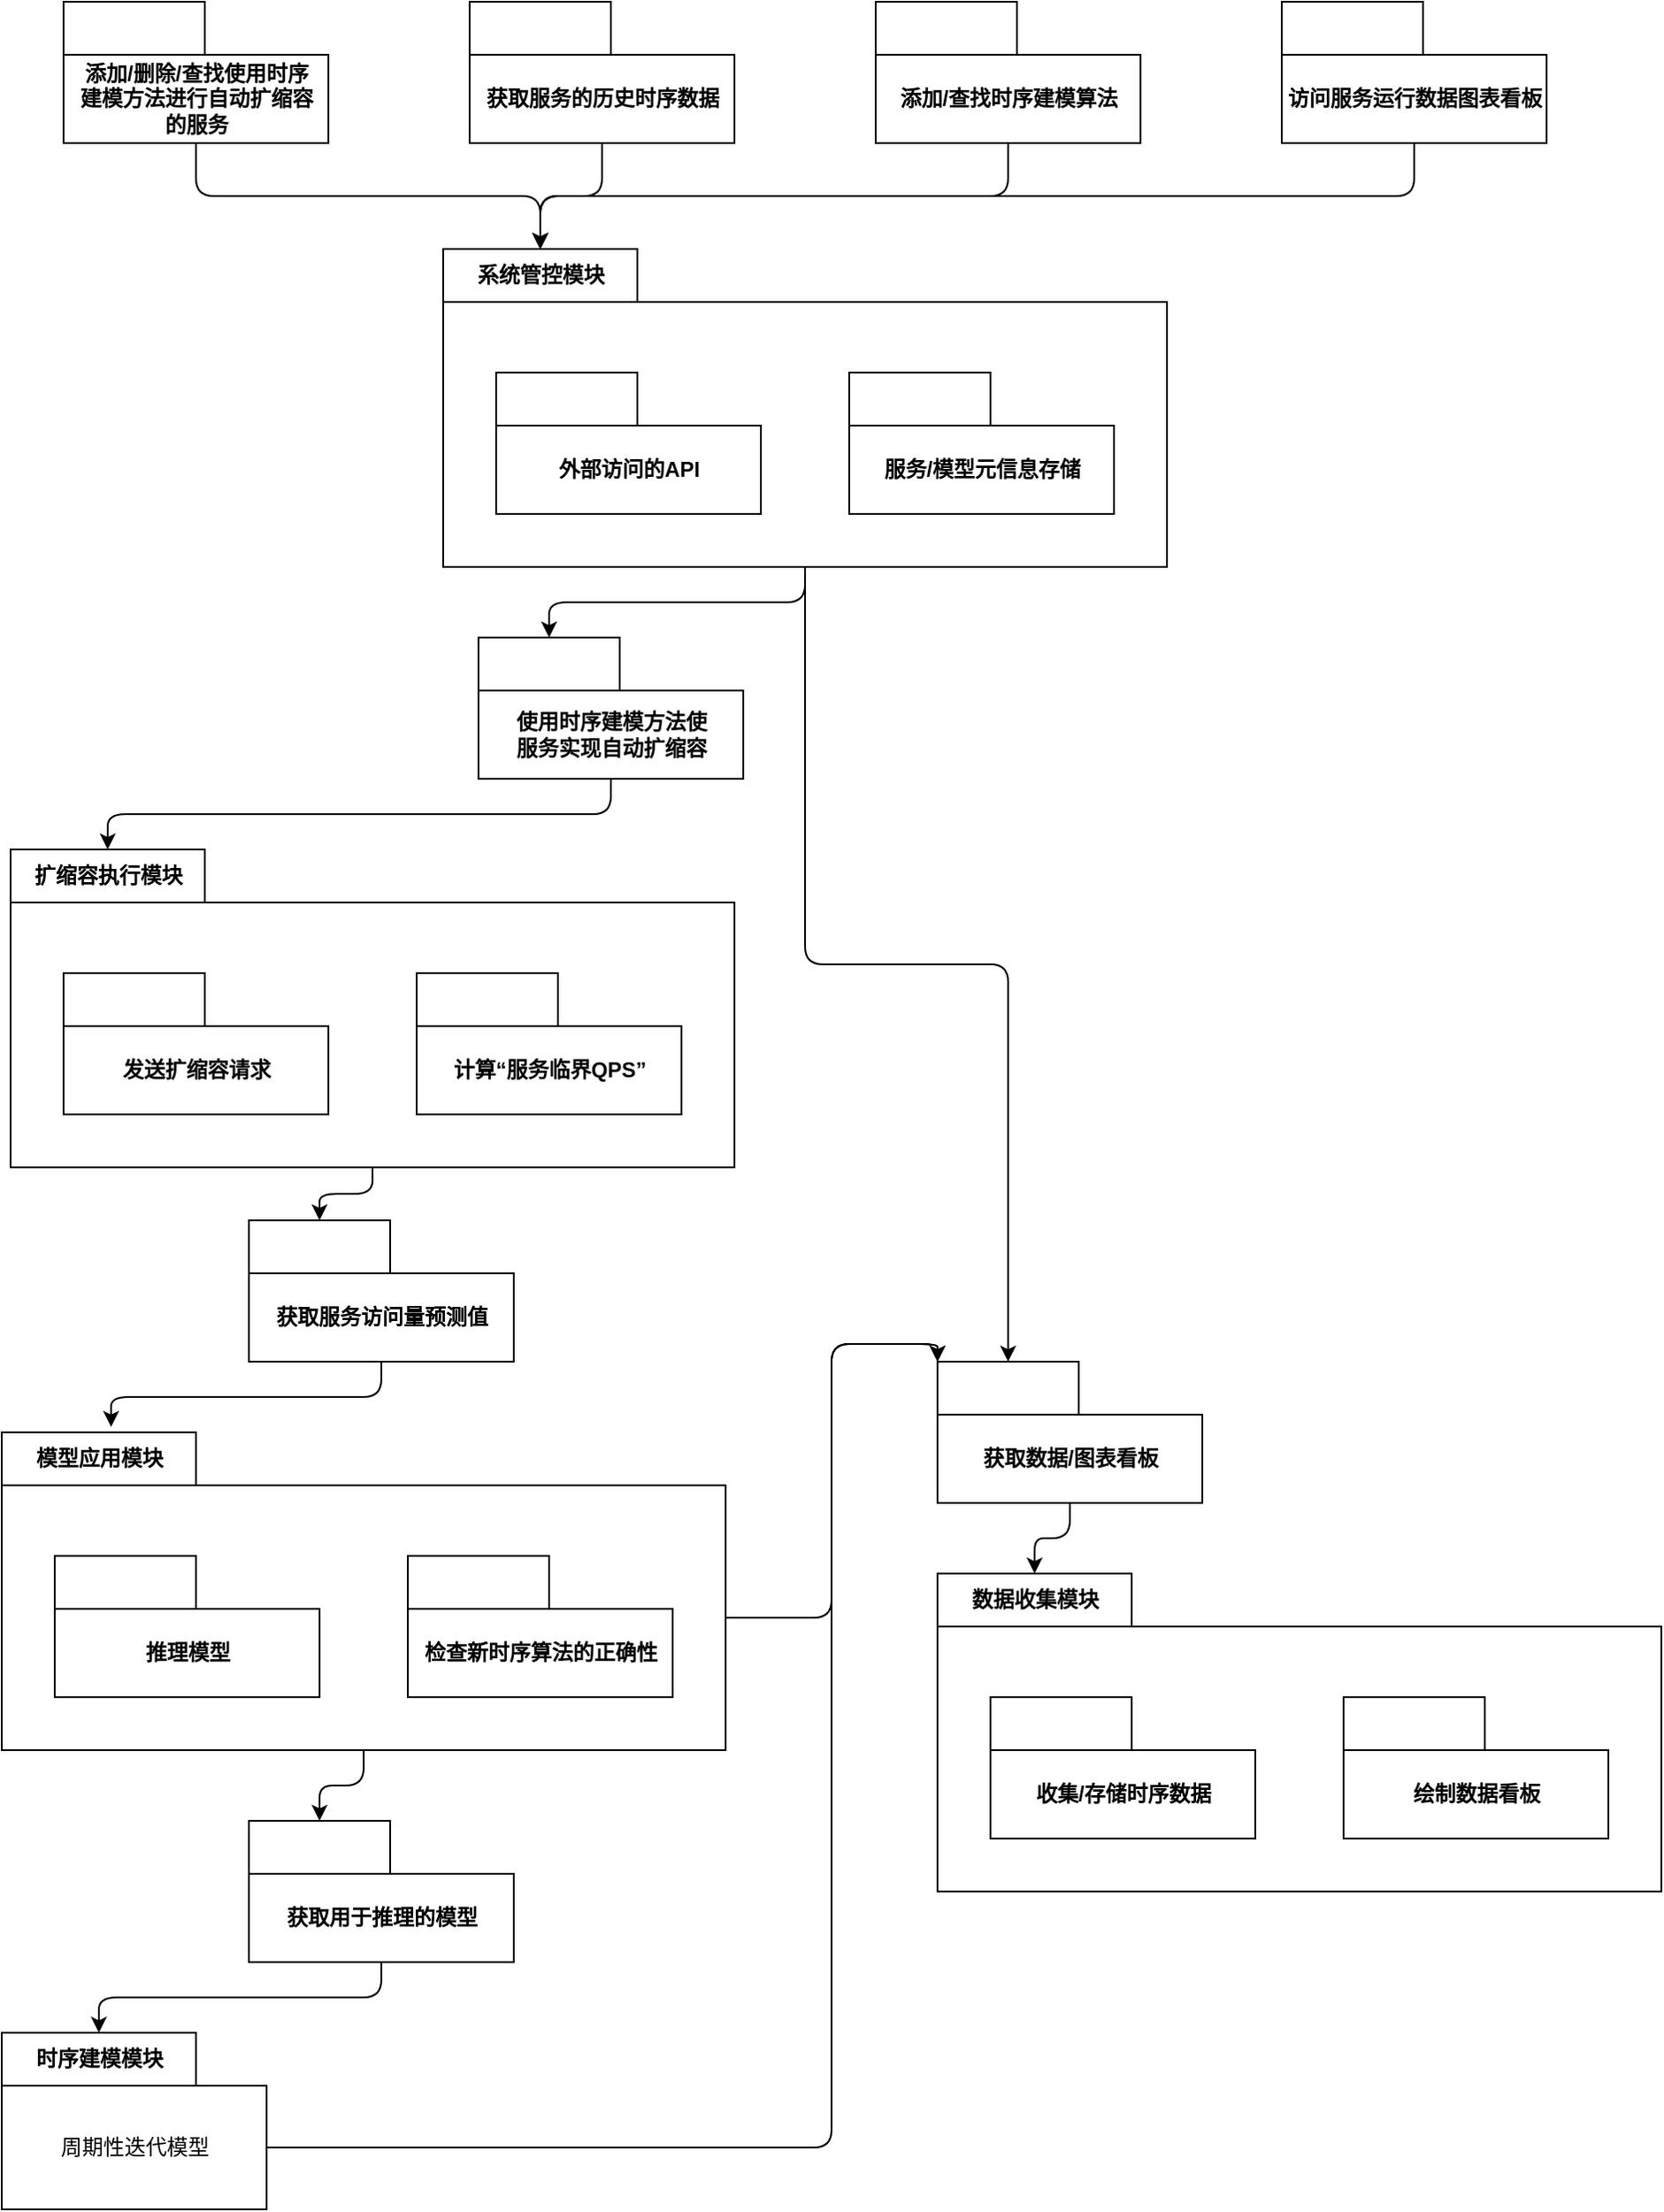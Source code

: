 <mxfile>
    <diagram id="yxtYmM1qmGjMCCmo1_RG" name="第 1 页">
        <mxGraphModel dx="1806" dy="1128" grid="1" gridSize="10" guides="1" tooltips="1" connect="1" arrows="1" fold="1" page="1" pageScale="1" pageWidth="827" pageHeight="1169" math="0" shadow="0">
            <root>
                <mxCell id="0"/>
                <mxCell id="1" parent="0"/>
                <mxCell id="42" style="edgeStyle=orthogonalEdgeStyle;html=1;exitX=0.5;exitY=1;exitDx=0;exitDy=0;exitPerimeter=0;entryX=0;entryY=0;entryDx=40;entryDy=0;entryPerimeter=0;" edge="1" parent="1" source="2" target="32">
                    <mxGeometry relative="1" as="geometry"/>
                </mxCell>
                <mxCell id="43" style="edgeStyle=orthogonalEdgeStyle;html=1;exitX=0.5;exitY=1;exitDx=0;exitDy=0;exitPerimeter=0;entryX=0;entryY=0;entryDx=40;entryDy=0;entryPerimeter=0;" edge="1" parent="1" source="2" target="41">
                    <mxGeometry relative="1" as="geometry"/>
                </mxCell>
                <mxCell id="2" value="系统管控模块" style="shape=folder;fontStyle=1;tabWidth=110;tabHeight=30;tabPosition=left;html=1;boundedLbl=1;labelInHeader=1;container=1;collapsible=0;" vertex="1" parent="1">
                    <mxGeometry x="510" y="180" width="410" height="180" as="geometry"/>
                </mxCell>
                <mxCell id="3" value="" style="html=1;strokeColor=none;resizeWidth=1;resizeHeight=1;fillColor=none;part=1;connectable=0;allowArrows=0;deletable=0;" vertex="1" parent="2">
                    <mxGeometry width="410" height="126" relative="1" as="geometry">
                        <mxPoint y="30" as="offset"/>
                    </mxGeometry>
                </mxCell>
                <mxCell id="15" value="外部访问的API" style="shape=folder;fontStyle=1;tabWidth=80;tabHeight=30;tabPosition=left;html=1;boundedLbl=1;" vertex="1" parent="2">
                    <mxGeometry x="30" y="70" width="150" height="80" as="geometry"/>
                </mxCell>
                <mxCell id="14" value="服务/模型元信息存储" style="shape=folder;fontStyle=1;tabWidth=80;tabHeight=30;tabPosition=left;html=1;boundedLbl=1;" vertex="1" parent="2">
                    <mxGeometry x="230" y="70" width="150" height="80" as="geometry"/>
                </mxCell>
                <mxCell id="60" style="edgeStyle=orthogonalEdgeStyle;html=1;exitX=0;exitY=0;exitDx=150;exitDy=65;exitPerimeter=0;entryX=0;entryY=0;entryDx=0;entryDy=0;entryPerimeter=0;" edge="1" parent="1" source="5" target="41">
                    <mxGeometry relative="1" as="geometry">
                        <Array as="points">
                            <mxPoint x="730" y="1255"/>
                            <mxPoint x="730" y="800"/>
                            <mxPoint x="790" y="800"/>
                        </Array>
                    </mxGeometry>
                </mxCell>
                <mxCell id="5" value="时序建模模块" style="shape=folder;fontStyle=1;tabWidth=110;tabHeight=30;tabPosition=left;html=1;boundedLbl=1;labelInHeader=1;container=1;collapsible=0;" vertex="1" parent="1">
                    <mxGeometry x="260" y="1190" width="150" height="100" as="geometry"/>
                </mxCell>
                <mxCell id="6" value="周期性迭代模型" style="html=1;strokeColor=none;resizeWidth=1;resizeHeight=1;fillColor=none;part=1;connectable=0;allowArrows=0;deletable=0;" vertex="1" parent="5">
                    <mxGeometry width="150" height="70" relative="1" as="geometry">
                        <mxPoint y="30" as="offset"/>
                    </mxGeometry>
                </mxCell>
                <mxCell id="50" style="edgeStyle=orthogonalEdgeStyle;html=1;exitX=0.5;exitY=1;exitDx=0;exitDy=0;exitPerimeter=0;entryX=0;entryY=0;entryDx=40;entryDy=0;entryPerimeter=0;" edge="1" parent="1" source="17" target="47">
                    <mxGeometry relative="1" as="geometry"/>
                </mxCell>
                <mxCell id="17" value="扩缩容执行模块" style="shape=folder;fontStyle=1;tabWidth=110;tabHeight=30;tabPosition=left;html=1;boundedLbl=1;labelInHeader=1;container=1;collapsible=0;" vertex="1" parent="1">
                    <mxGeometry x="265" y="520" width="410" height="180" as="geometry"/>
                </mxCell>
                <mxCell id="18" value="" style="html=1;strokeColor=none;resizeWidth=1;resizeHeight=1;fillColor=none;part=1;connectable=0;allowArrows=0;deletable=0;" vertex="1" parent="17">
                    <mxGeometry width="410" height="126" relative="1" as="geometry">
                        <mxPoint y="30" as="offset"/>
                    </mxGeometry>
                </mxCell>
                <mxCell id="19" value="发送扩缩容请求" style="shape=folder;fontStyle=1;tabWidth=80;tabHeight=30;tabPosition=left;html=1;boundedLbl=1;" vertex="1" parent="17">
                    <mxGeometry x="30" y="70" width="150" height="80" as="geometry"/>
                </mxCell>
                <mxCell id="20" value="计算“服务临界QPS”" style="shape=folder;fontStyle=1;tabWidth=80;tabHeight=30;tabPosition=left;html=1;boundedLbl=1;" vertex="1" parent="17">
                    <mxGeometry x="230" y="70" width="150" height="80" as="geometry"/>
                </mxCell>
                <mxCell id="21" value="数据收集模块" style="shape=folder;fontStyle=1;tabWidth=110;tabHeight=30;tabPosition=left;html=1;boundedLbl=1;labelInHeader=1;container=1;collapsible=0;" vertex="1" parent="1">
                    <mxGeometry x="790" y="930" width="410" height="180" as="geometry"/>
                </mxCell>
                <mxCell id="22" value="" style="html=1;strokeColor=none;resizeWidth=1;resizeHeight=1;fillColor=none;part=1;connectable=0;allowArrows=0;deletable=0;" vertex="1" parent="21">
                    <mxGeometry width="410" height="126" relative="1" as="geometry">
                        <mxPoint y="30" as="offset"/>
                    </mxGeometry>
                </mxCell>
                <mxCell id="23" value="收集/存储时序数据" style="shape=folder;fontStyle=1;tabWidth=80;tabHeight=30;tabPosition=left;html=1;boundedLbl=1;" vertex="1" parent="21">
                    <mxGeometry x="30" y="70" width="150" height="80" as="geometry"/>
                </mxCell>
                <mxCell id="24" value="绘制数据看板" style="shape=folder;fontStyle=1;tabWidth=80;tabHeight=30;tabPosition=left;html=1;boundedLbl=1;" vertex="1" parent="21">
                    <mxGeometry x="230" y="70" width="150" height="80" as="geometry"/>
                </mxCell>
                <mxCell id="53" style="edgeStyle=orthogonalEdgeStyle;html=1;exitX=0.5;exitY=1;exitDx=0;exitDy=0;exitPerimeter=0;entryX=0;entryY=0;entryDx=40;entryDy=0;entryPerimeter=0;" edge="1" parent="1" source="25" target="48">
                    <mxGeometry relative="1" as="geometry"/>
                </mxCell>
                <mxCell id="59" style="edgeStyle=orthogonalEdgeStyle;html=1;exitX=0;exitY=0;exitDx=410;exitDy=105;exitPerimeter=0;entryX=0;entryY=0;entryDx=0;entryDy=0;entryPerimeter=0;" edge="1" parent="1" source="25" target="41">
                    <mxGeometry relative="1" as="geometry"/>
                </mxCell>
                <mxCell id="25" value="模型应用模块" style="shape=folder;fontStyle=1;tabWidth=110;tabHeight=30;tabPosition=left;html=1;boundedLbl=1;labelInHeader=1;container=1;collapsible=0;" vertex="1" parent="1">
                    <mxGeometry x="260" y="850" width="410" height="180" as="geometry"/>
                </mxCell>
                <mxCell id="26" value="" style="html=1;strokeColor=none;resizeWidth=1;resizeHeight=1;fillColor=none;part=1;connectable=0;allowArrows=0;deletable=0;" vertex="1" parent="25">
                    <mxGeometry width="410" height="126" relative="1" as="geometry">
                        <mxPoint y="30" as="offset"/>
                    </mxGeometry>
                </mxCell>
                <mxCell id="27" value="推理模型" style="shape=folder;fontStyle=1;tabWidth=80;tabHeight=30;tabPosition=left;html=1;boundedLbl=1;" vertex="1" parent="25">
                    <mxGeometry x="30" y="70" width="150" height="80" as="geometry"/>
                </mxCell>
                <mxCell id="28" value="检查新时序算法的正确性" style="shape=folder;fontStyle=1;tabWidth=80;tabHeight=30;tabPosition=left;html=1;boundedLbl=1;" vertex="1" parent="25">
                    <mxGeometry x="230" y="70" width="150" height="80" as="geometry"/>
                </mxCell>
                <mxCell id="49" style="edgeStyle=orthogonalEdgeStyle;html=1;exitX=0.5;exitY=1;exitDx=0;exitDy=0;exitPerimeter=0;entryX=0;entryY=0;entryDx=55;entryDy=0;entryPerimeter=0;" edge="1" parent="1" source="32" target="17">
                    <mxGeometry relative="1" as="geometry"/>
                </mxCell>
                <mxCell id="32" value="使用时序建模方法使&lt;br&gt;服务实现自动扩缩容" style="shape=folder;fontStyle=1;tabWidth=80;tabHeight=30;tabPosition=left;html=1;boundedLbl=1;" vertex="1" parent="1">
                    <mxGeometry x="530" y="400" width="150" height="80" as="geometry"/>
                </mxCell>
                <mxCell id="37" style="edgeStyle=orthogonalEdgeStyle;html=1;exitX=0.5;exitY=1;exitDx=0;exitDy=0;exitPerimeter=0;entryX=0;entryY=0;entryDx=55;entryDy=0;entryPerimeter=0;" edge="1" parent="1" source="33" target="2">
                    <mxGeometry relative="1" as="geometry"/>
                </mxCell>
                <mxCell id="33" value="添加/删除/查找使用时序&lt;br&gt;建模方法进行自动扩缩容&lt;br&gt;的服务" style="shape=folder;fontStyle=1;tabWidth=80;tabHeight=30;tabPosition=left;html=1;boundedLbl=1;" vertex="1" parent="1">
                    <mxGeometry x="295" y="40" width="150" height="80" as="geometry"/>
                </mxCell>
                <mxCell id="39" style="edgeStyle=orthogonalEdgeStyle;html=1;exitX=0.5;exitY=1;exitDx=0;exitDy=0;exitPerimeter=0;entryX=0;entryY=0;entryDx=55;entryDy=0;entryPerimeter=0;" edge="1" parent="1" source="34" target="2">
                    <mxGeometry relative="1" as="geometry"/>
                </mxCell>
                <mxCell id="34" value="添加/查找时序建模算法" style="shape=folder;fontStyle=1;tabWidth=80;tabHeight=30;tabPosition=left;html=1;boundedLbl=1;" vertex="1" parent="1">
                    <mxGeometry x="755" y="40" width="150" height="80" as="geometry"/>
                </mxCell>
                <mxCell id="38" style="edgeStyle=orthogonalEdgeStyle;html=1;exitX=0.5;exitY=1;exitDx=0;exitDy=0;exitPerimeter=0;entryX=0;entryY=0;entryDx=55;entryDy=0;entryPerimeter=0;" edge="1" parent="1" source="35" target="2">
                    <mxGeometry relative="1" as="geometry"/>
                </mxCell>
                <mxCell id="35" value="获取服务的历史时序数据" style="shape=folder;fontStyle=1;tabWidth=80;tabHeight=30;tabPosition=left;html=1;boundedLbl=1;" vertex="1" parent="1">
                    <mxGeometry x="525" y="40" width="150" height="80" as="geometry"/>
                </mxCell>
                <mxCell id="40" style="edgeStyle=orthogonalEdgeStyle;html=1;exitX=0.5;exitY=1;exitDx=0;exitDy=0;exitPerimeter=0;entryX=0;entryY=0;entryDx=55;entryDy=0;entryPerimeter=0;" edge="1" parent="1" source="36" target="2">
                    <mxGeometry relative="1" as="geometry"/>
                </mxCell>
                <mxCell id="36" value="访问服务运行数据图表看板" style="shape=folder;fontStyle=1;tabWidth=80;tabHeight=30;tabPosition=left;html=1;boundedLbl=1;" vertex="1" parent="1">
                    <mxGeometry x="985" y="40" width="150" height="80" as="geometry"/>
                </mxCell>
                <mxCell id="61" style="edgeStyle=orthogonalEdgeStyle;html=1;exitX=0.5;exitY=1;exitDx=0;exitDy=0;exitPerimeter=0;entryX=0;entryY=0;entryDx=55;entryDy=0;entryPerimeter=0;" edge="1" parent="1" source="41" target="21">
                    <mxGeometry relative="1" as="geometry"/>
                </mxCell>
                <mxCell id="41" value="获取数据/图表看板" style="shape=folder;fontStyle=1;tabWidth=80;tabHeight=30;tabPosition=left;html=1;boundedLbl=1;" vertex="1" parent="1">
                    <mxGeometry x="790" y="810" width="150" height="80" as="geometry"/>
                </mxCell>
                <mxCell id="52" style="edgeStyle=orthogonalEdgeStyle;html=1;exitX=0.5;exitY=1;exitDx=0;exitDy=0;exitPerimeter=0;entryX=0.151;entryY=-0.017;entryDx=0;entryDy=0;entryPerimeter=0;" edge="1" parent="1" source="47" target="25">
                    <mxGeometry relative="1" as="geometry"/>
                </mxCell>
                <mxCell id="47" value="获取服务访问量预测值" style="shape=folder;fontStyle=1;tabWidth=80;tabHeight=30;tabPosition=left;html=1;boundedLbl=1;" vertex="1" parent="1">
                    <mxGeometry x="400" y="730" width="150" height="80" as="geometry"/>
                </mxCell>
                <mxCell id="54" style="edgeStyle=orthogonalEdgeStyle;html=1;exitX=0.5;exitY=1;exitDx=0;exitDy=0;exitPerimeter=0;entryX=0;entryY=0;entryDx=55;entryDy=0;entryPerimeter=0;" edge="1" parent="1" source="48" target="5">
                    <mxGeometry relative="1" as="geometry"/>
                </mxCell>
                <mxCell id="48" value="获取用于推理的模型" style="shape=folder;fontStyle=1;tabWidth=80;tabHeight=30;tabPosition=left;html=1;boundedLbl=1;" vertex="1" parent="1">
                    <mxGeometry x="400" y="1070" width="150" height="80" as="geometry"/>
                </mxCell>
            </root>
        </mxGraphModel>
    </diagram>
</mxfile>
